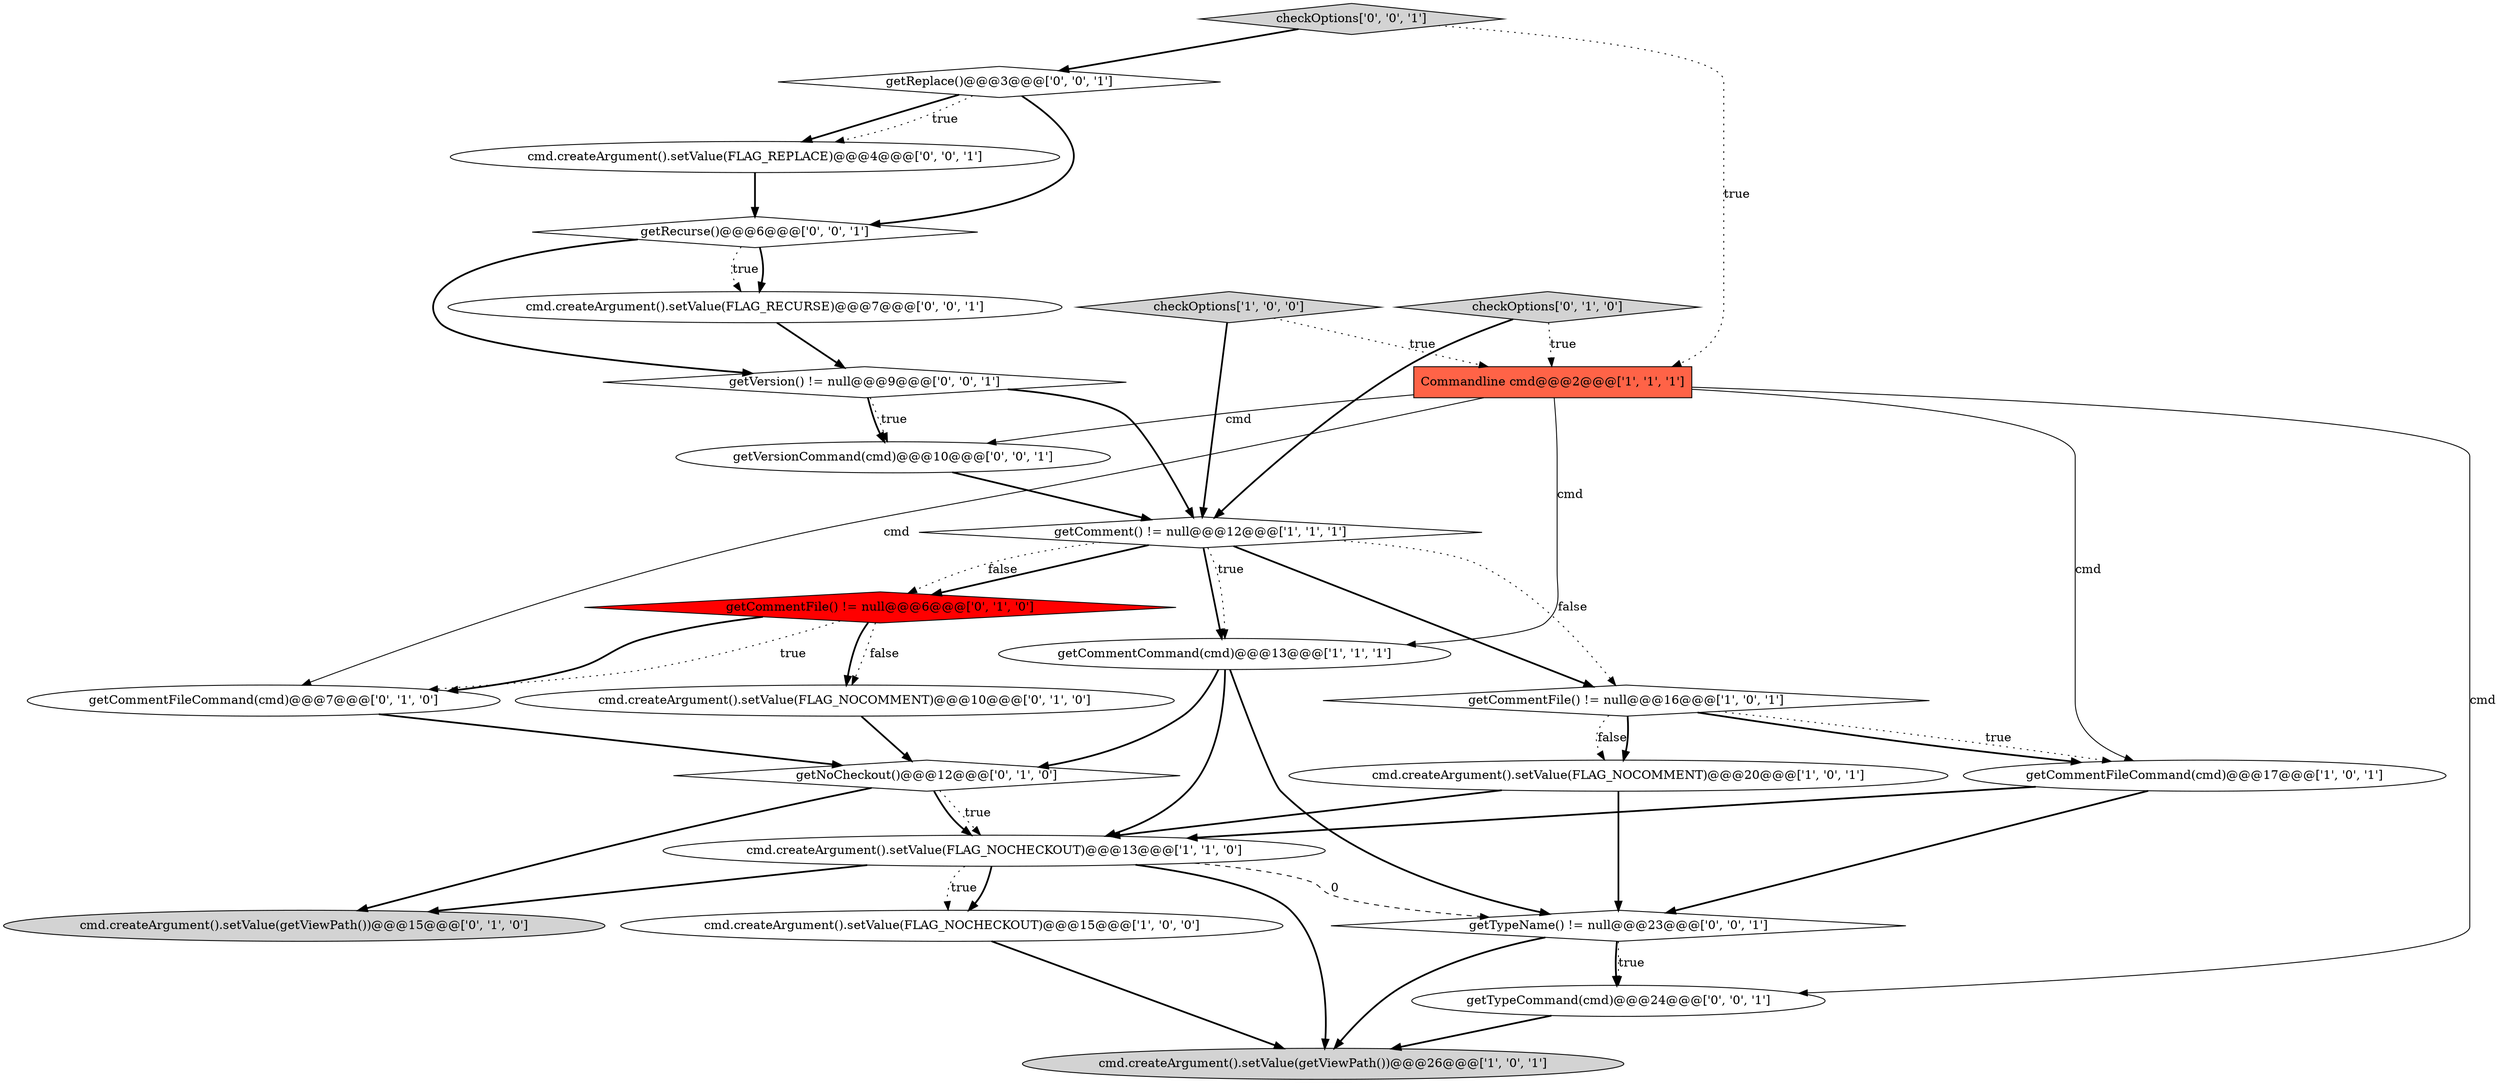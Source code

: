 digraph {
13 [style = filled, label = "getCommentFileCommand(cmd)@@@7@@@['0', '1', '0']", fillcolor = white, shape = ellipse image = "AAA0AAABBB2BBB"];
10 [style = filled, label = "cmd.createArgument().setValue(getViewPath())@@@15@@@['0', '1', '0']", fillcolor = lightgray, shape = ellipse image = "AAA0AAABBB2BBB"];
7 [style = filled, label = "cmd.createArgument().setValue(FLAG_NOCOMMENT)@@@20@@@['1', '0', '1']", fillcolor = white, shape = ellipse image = "AAA0AAABBB1BBB"];
19 [style = filled, label = "getRecurse()@@@6@@@['0', '0', '1']", fillcolor = white, shape = diamond image = "AAA0AAABBB3BBB"];
17 [style = filled, label = "checkOptions['0', '0', '1']", fillcolor = lightgray, shape = diamond image = "AAA0AAABBB3BBB"];
22 [style = filled, label = "getReplace()@@@3@@@['0', '0', '1']", fillcolor = white, shape = diamond image = "AAA0AAABBB3BBB"];
5 [style = filled, label = "cmd.createArgument().setValue(getViewPath())@@@26@@@['1', '0', '1']", fillcolor = lightgray, shape = ellipse image = "AAA0AAABBB1BBB"];
18 [style = filled, label = "getVersion() != null@@@9@@@['0', '0', '1']", fillcolor = white, shape = diamond image = "AAA0AAABBB3BBB"];
21 [style = filled, label = "getVersionCommand(cmd)@@@10@@@['0', '0', '1']", fillcolor = white, shape = ellipse image = "AAA0AAABBB3BBB"];
8 [style = filled, label = "cmd.createArgument().setValue(FLAG_NOCHECKOUT)@@@15@@@['1', '0', '0']", fillcolor = white, shape = ellipse image = "AAA0AAABBB1BBB"];
4 [style = filled, label = "getCommentFile() != null@@@16@@@['1', '0', '1']", fillcolor = white, shape = diamond image = "AAA0AAABBB1BBB"];
3 [style = filled, label = "Commandline cmd@@@2@@@['1', '1', '1']", fillcolor = tomato, shape = box image = "AAA0AAABBB1BBB"];
16 [style = filled, label = "cmd.createArgument().setValue(FLAG_RECURSE)@@@7@@@['0', '0', '1']", fillcolor = white, shape = ellipse image = "AAA0AAABBB3BBB"];
14 [style = filled, label = "getCommentFile() != null@@@6@@@['0', '1', '0']", fillcolor = red, shape = diamond image = "AAA1AAABBB2BBB"];
1 [style = filled, label = "cmd.createArgument().setValue(FLAG_NOCHECKOUT)@@@13@@@['1', '1', '0']", fillcolor = white, shape = ellipse image = "AAA0AAABBB1BBB"];
24 [style = filled, label = "getTypeCommand(cmd)@@@24@@@['0', '0', '1']", fillcolor = white, shape = ellipse image = "AAA0AAABBB3BBB"];
12 [style = filled, label = "getNoCheckout()@@@12@@@['0', '1', '0']", fillcolor = white, shape = diamond image = "AAA0AAABBB2BBB"];
20 [style = filled, label = "cmd.createArgument().setValue(FLAG_REPLACE)@@@4@@@['0', '0', '1']", fillcolor = white, shape = ellipse image = "AAA0AAABBB3BBB"];
15 [style = filled, label = "checkOptions['0', '1', '0']", fillcolor = lightgray, shape = diamond image = "AAA0AAABBB2BBB"];
9 [style = filled, label = "checkOptions['1', '0', '0']", fillcolor = lightgray, shape = diamond image = "AAA0AAABBB1BBB"];
11 [style = filled, label = "cmd.createArgument().setValue(FLAG_NOCOMMENT)@@@10@@@['0', '1', '0']", fillcolor = white, shape = ellipse image = "AAA0AAABBB2BBB"];
0 [style = filled, label = "getComment() != null@@@12@@@['1', '1', '1']", fillcolor = white, shape = diamond image = "AAA0AAABBB1BBB"];
2 [style = filled, label = "getCommentFileCommand(cmd)@@@17@@@['1', '0', '1']", fillcolor = white, shape = ellipse image = "AAA0AAABBB1BBB"];
23 [style = filled, label = "getTypeName() != null@@@23@@@['0', '0', '1']", fillcolor = white, shape = diamond image = "AAA0AAABBB3BBB"];
6 [style = filled, label = "getCommentCommand(cmd)@@@13@@@['1', '1', '1']", fillcolor = white, shape = ellipse image = "AAA0AAABBB1BBB"];
1->5 [style = bold, label=""];
19->18 [style = bold, label=""];
16->18 [style = bold, label=""];
7->1 [style = bold, label=""];
1->8 [style = bold, label=""];
9->0 [style = bold, label=""];
3->24 [style = solid, label="cmd"];
4->7 [style = dotted, label="false"];
21->0 [style = bold, label=""];
22->19 [style = bold, label=""];
23->5 [style = bold, label=""];
0->6 [style = bold, label=""];
2->1 [style = bold, label=""];
6->23 [style = bold, label=""];
3->21 [style = solid, label="cmd"];
18->21 [style = dotted, label="true"];
0->4 [style = dotted, label="false"];
12->1 [style = dotted, label="true"];
11->12 [style = bold, label=""];
4->2 [style = bold, label=""];
3->2 [style = solid, label="cmd"];
17->22 [style = bold, label=""];
0->6 [style = dotted, label="true"];
12->1 [style = bold, label=""];
17->3 [style = dotted, label="true"];
14->13 [style = dotted, label="true"];
3->6 [style = solid, label="cmd"];
4->7 [style = bold, label=""];
4->2 [style = dotted, label="true"];
19->16 [style = bold, label=""];
24->5 [style = bold, label=""];
15->3 [style = dotted, label="true"];
2->23 [style = bold, label=""];
6->1 [style = bold, label=""];
0->14 [style = bold, label=""];
12->10 [style = bold, label=""];
23->24 [style = bold, label=""];
13->12 [style = bold, label=""];
22->20 [style = dotted, label="true"];
8->5 [style = bold, label=""];
22->20 [style = bold, label=""];
0->4 [style = bold, label=""];
15->0 [style = bold, label=""];
7->23 [style = bold, label=""];
3->13 [style = solid, label="cmd"];
0->14 [style = dotted, label="false"];
19->16 [style = dotted, label="true"];
1->8 [style = dotted, label="true"];
14->13 [style = bold, label=""];
18->21 [style = bold, label=""];
20->19 [style = bold, label=""];
1->10 [style = bold, label=""];
14->11 [style = dotted, label="false"];
14->11 [style = bold, label=""];
1->23 [style = dashed, label="0"];
23->24 [style = dotted, label="true"];
18->0 [style = bold, label=""];
9->3 [style = dotted, label="true"];
6->12 [style = bold, label=""];
}
